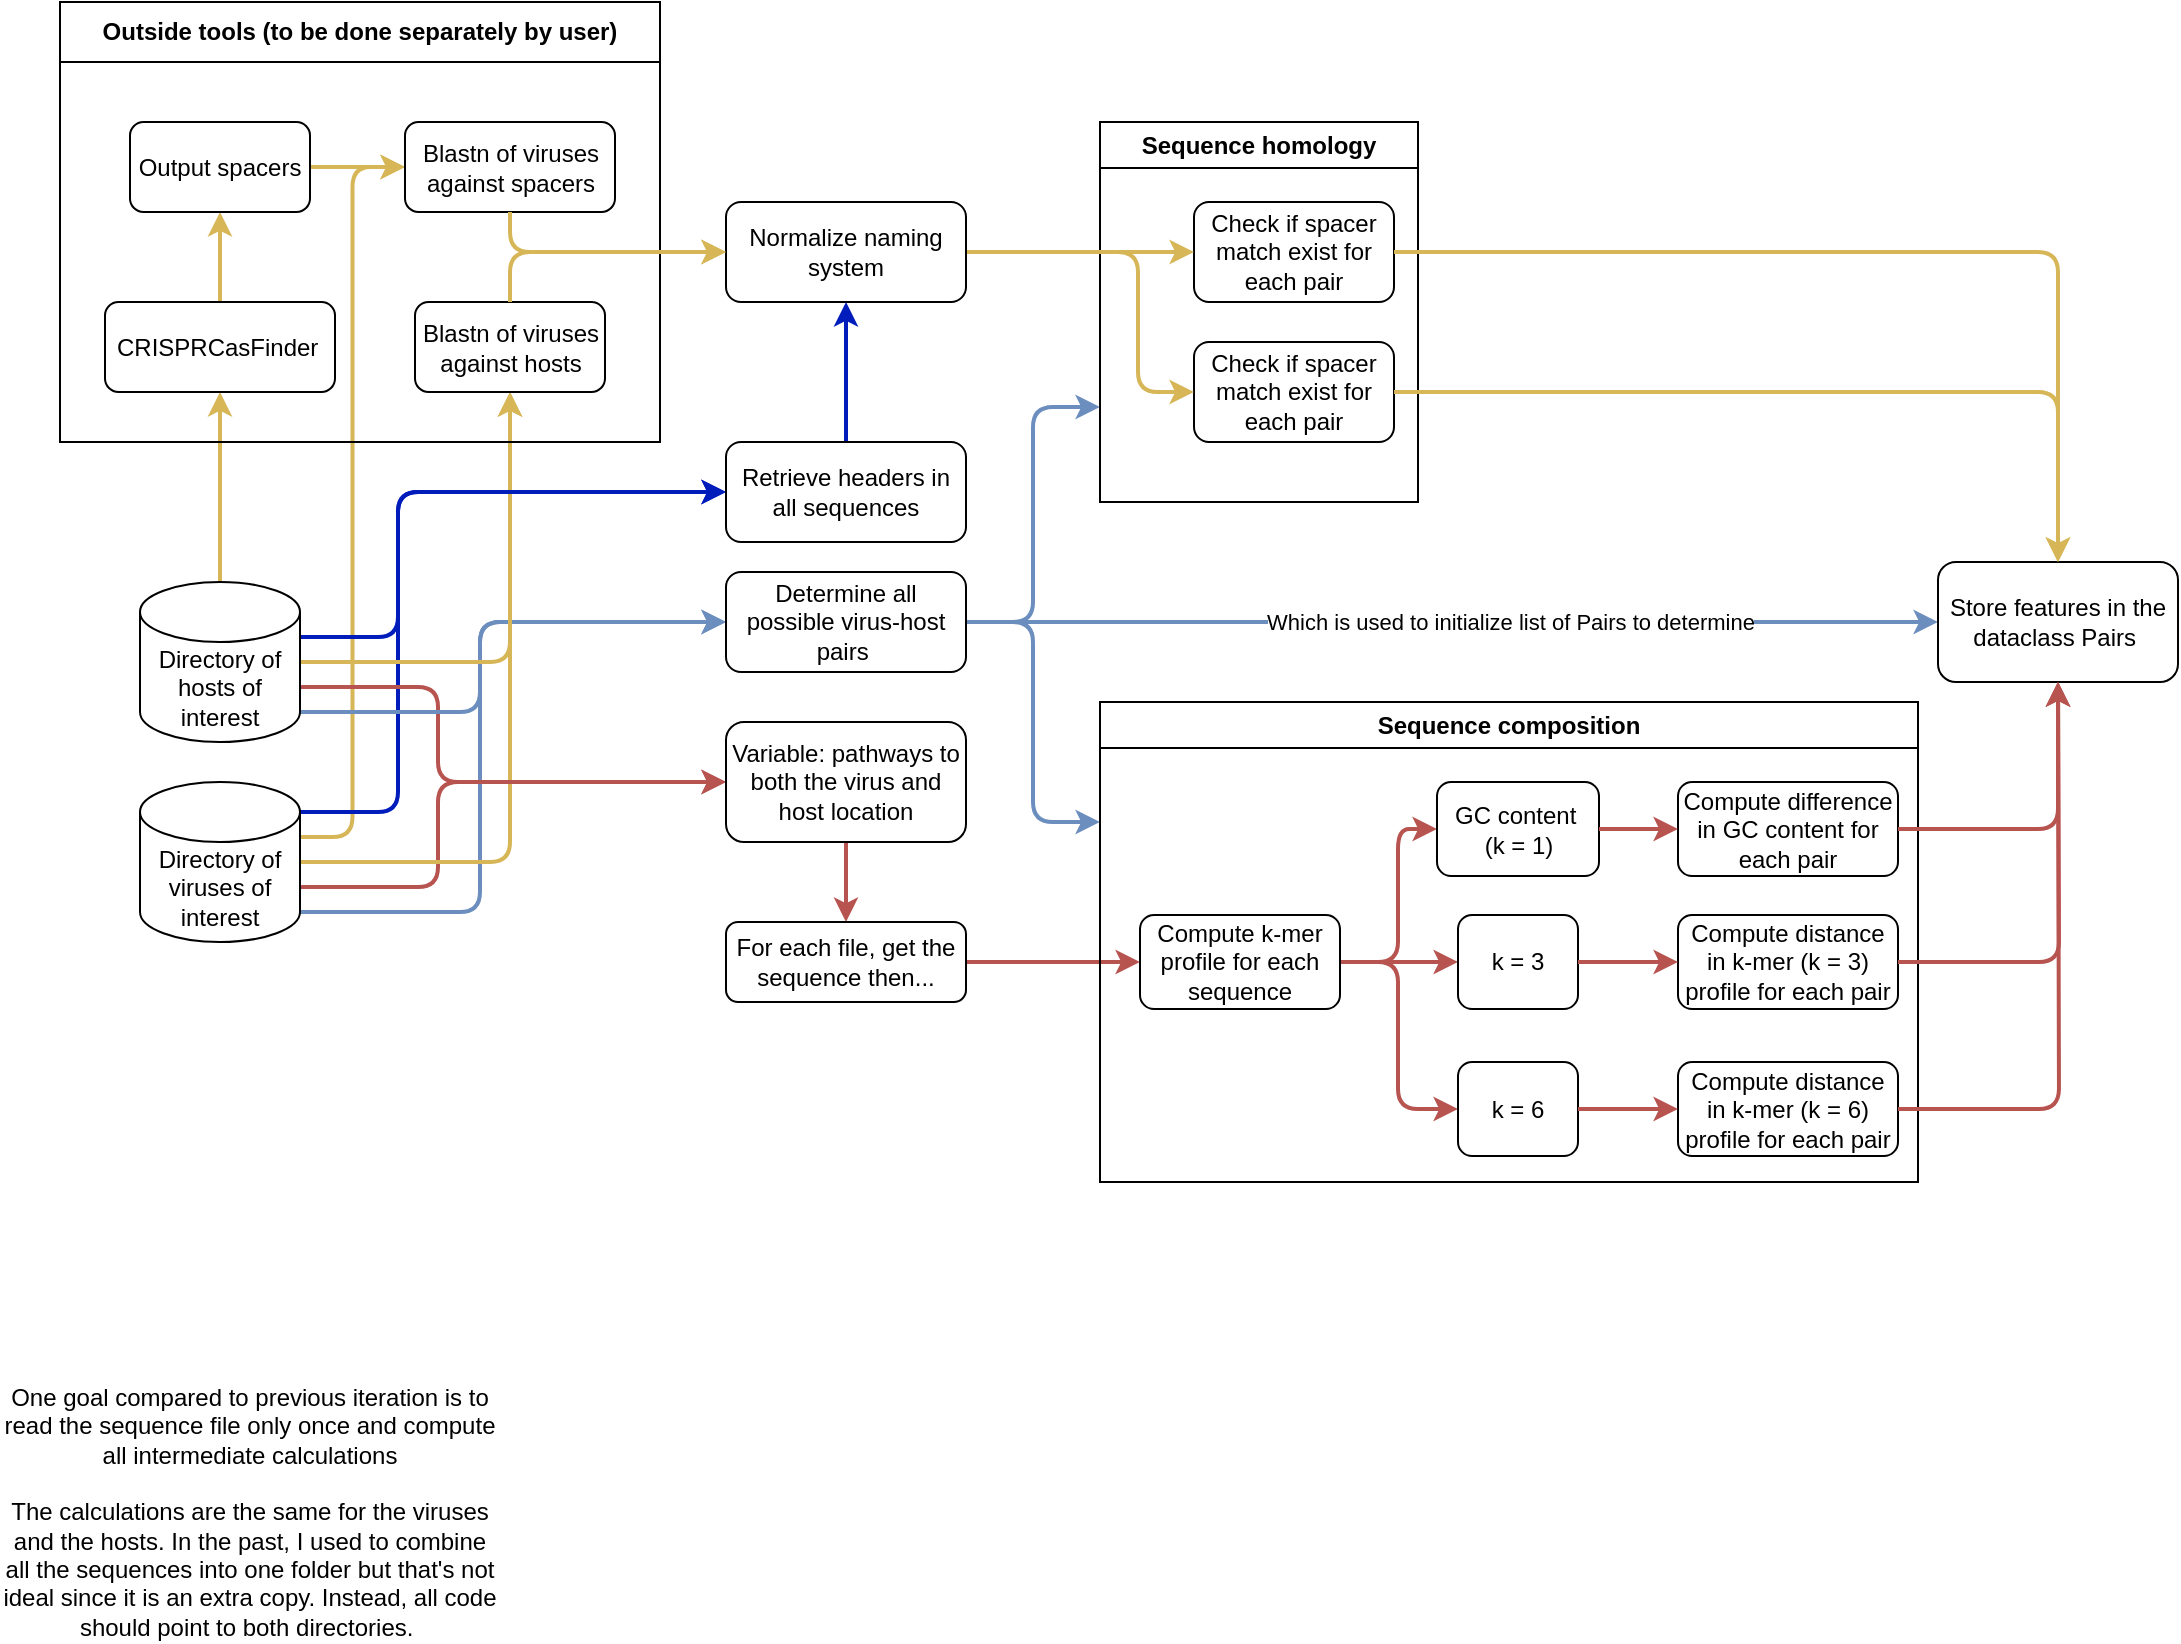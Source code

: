 <mxfile version="20.8.10" type="device"><diagram name="Page-1" id="HZKV-DVzep_siBIivs_k"><mxGraphModel dx="1083" dy="748" grid="1" gridSize="10" guides="1" tooltips="1" connect="1" arrows="1" fold="1" page="1" pageScale="1" pageWidth="1200" pageHeight="1000" math="0" shadow="0"><root><mxCell id="0"/><mxCell id="1" parent="0"/><mxCell id="N8tTXLDuEKd6TfWuMspu-23" style="edgeStyle=orthogonalEdgeStyle;orthogonalLoop=1;jettySize=auto;html=1;noJump=0;fillColor=#f8cecc;strokeColor=#b85450;rounded=1;strokeWidth=2;exitX=1;exitY=0;exitDx=0;exitDy=52.5;exitPerimeter=0;" parent="1" source="N8tTXLDuEKd6TfWuMspu-1" target="N8tTXLDuEKd6TfWuMspu-13" edge="1"><mxGeometry relative="1" as="geometry"><Array as="points"><mxPoint x="260" y="483"/><mxPoint x="260" y="430"/></Array></mxGeometry></mxCell><mxCell id="N8tTXLDuEKd6TfWuMspu-27" style="edgeStyle=orthogonalEdgeStyle;orthogonalLoop=1;jettySize=auto;html=1;exitX=1;exitY=1;exitDx=0;exitDy=-15;exitPerimeter=0;entryX=0;entryY=0.5;entryDx=0;entryDy=0;fillColor=#dae8fc;strokeColor=#6c8ebf;rounded=1;strokeWidth=2;" parent="1" source="N8tTXLDuEKd6TfWuMspu-1" target="N8tTXLDuEKd6TfWuMspu-3" edge="1"><mxGeometry relative="1" as="geometry"><Array as="points"><mxPoint x="281" y="495"/><mxPoint x="281" y="350"/></Array></mxGeometry></mxCell><mxCell id="jUDssbsDTD3gQ5ddlKub-88" style="edgeStyle=orthogonalEdgeStyle;rounded=1;orthogonalLoop=1;jettySize=auto;html=1;entryX=0.5;entryY=1;entryDx=0;entryDy=0;strokeWidth=2;fillColor=#fff2cc;strokeColor=#d6b656;" parent="1" source="N8tTXLDuEKd6TfWuMspu-1" target="jUDssbsDTD3gQ5ddlKub-35" edge="1"><mxGeometry relative="1" as="geometry"/></mxCell><mxCell id="jUDssbsDTD3gQ5ddlKub-91" style="edgeStyle=orthogonalEdgeStyle;rounded=1;orthogonalLoop=1;jettySize=auto;html=1;exitX=1;exitY=0;exitDx=0;exitDy=27.5;exitPerimeter=0;strokeWidth=2;entryX=0;entryY=0.5;entryDx=0;entryDy=0;fillColor=#fff2cc;strokeColor=#d6b656;" parent="1" source="N8tTXLDuEKd6TfWuMspu-1" target="jUDssbsDTD3gQ5ddlKub-43" edge="1"><mxGeometry relative="1" as="geometry"><mxPoint x="220" y="-20" as="targetPoint"/></mxGeometry></mxCell><mxCell id="jUDssbsDTD3gQ5ddlKub-98" style="edgeStyle=orthogonalEdgeStyle;rounded=1;orthogonalLoop=1;jettySize=auto;html=1;entryX=0;entryY=0.5;entryDx=0;entryDy=0;strokeWidth=2;fillColor=#0050ef;strokeColor=#001DBC;exitX=1;exitY=0;exitDx=0;exitDy=15;exitPerimeter=0;" parent="1" source="N8tTXLDuEKd6TfWuMspu-1" target="jUDssbsDTD3gQ5ddlKub-96" edge="1"><mxGeometry relative="1" as="geometry"><Array as="points"><mxPoint x="240" y="445"/><mxPoint x="240" y="285"/></Array></mxGeometry></mxCell><mxCell id="N8tTXLDuEKd6TfWuMspu-1" value="Directory of viruses of interest" style="shape=cylinder3;whiteSpace=wrap;html=1;boundedLbl=1;backgroundOutline=1;size=15;" parent="1" vertex="1"><mxGeometry x="111" y="430" width="80" height="80" as="geometry"/></mxCell><mxCell id="N8tTXLDuEKd6TfWuMspu-24" style="edgeStyle=orthogonalEdgeStyle;orthogonalLoop=1;jettySize=auto;html=1;entryX=0;entryY=0.5;entryDx=0;entryDy=0;fillColor=#f8cecc;strokeColor=#b85450;rounded=1;strokeWidth=2;exitX=1;exitY=0;exitDx=0;exitDy=52.5;exitPerimeter=0;" parent="1" source="N8tTXLDuEKd6TfWuMspu-2" target="N8tTXLDuEKd6TfWuMspu-13" edge="1"><mxGeometry relative="1" as="geometry"><Array as="points"><mxPoint x="260" y="383"/><mxPoint x="260" y="430"/></Array></mxGeometry></mxCell><mxCell id="N8tTXLDuEKd6TfWuMspu-26" style="edgeStyle=orthogonalEdgeStyle;orthogonalLoop=1;jettySize=auto;html=1;exitX=1;exitY=1;exitDx=0;exitDy=-15;exitPerimeter=0;entryX=0;entryY=0.5;entryDx=0;entryDy=0;noJump=0;fillColor=#dae8fc;strokeColor=#6c8ebf;rounded=1;strokeWidth=2;" parent="1" source="N8tTXLDuEKd6TfWuMspu-2" target="N8tTXLDuEKd6TfWuMspu-3" edge="1"><mxGeometry relative="1" as="geometry"><Array as="points"><mxPoint x="281" y="395"/><mxPoint x="281" y="350"/></Array></mxGeometry></mxCell><mxCell id="jUDssbsDTD3gQ5ddlKub-89" style="edgeStyle=orthogonalEdgeStyle;rounded=1;orthogonalLoop=1;jettySize=auto;html=1;entryX=0.5;entryY=1;entryDx=0;entryDy=0;strokeWidth=2;fillColor=#fff2cc;strokeColor=#d6b656;" parent="1" source="N8tTXLDuEKd6TfWuMspu-2" target="jUDssbsDTD3gQ5ddlKub-35" edge="1"><mxGeometry relative="1" as="geometry"/></mxCell><mxCell id="jUDssbsDTD3gQ5ddlKub-90" style="edgeStyle=orthogonalEdgeStyle;rounded=1;orthogonalLoop=1;jettySize=auto;html=1;entryX=0.5;entryY=1;entryDx=0;entryDy=0;strokeWidth=2;fillColor=#fff2cc;strokeColor=#d6b656;" parent="1" source="N8tTXLDuEKd6TfWuMspu-2" target="jUDssbsDTD3gQ5ddlKub-36" edge="1"><mxGeometry relative="1" as="geometry"/></mxCell><mxCell id="jUDssbsDTD3gQ5ddlKub-97" style="edgeStyle=orthogonalEdgeStyle;rounded=1;orthogonalLoop=1;jettySize=auto;html=1;entryX=0;entryY=0.5;entryDx=0;entryDy=0;strokeWidth=2;fillColor=#0050ef;strokeColor=#001DBC;exitX=1;exitY=0;exitDx=0;exitDy=27.5;exitPerimeter=0;" parent="1" source="N8tTXLDuEKd6TfWuMspu-2" target="jUDssbsDTD3gQ5ddlKub-96" edge="1"><mxGeometry relative="1" as="geometry"><Array as="points"><mxPoint x="240" y="358"/><mxPoint x="240" y="285"/></Array></mxGeometry></mxCell><mxCell id="N8tTXLDuEKd6TfWuMspu-2" value="Directory of hosts of interest" style="shape=cylinder3;whiteSpace=wrap;html=1;boundedLbl=1;backgroundOutline=1;size=15;" parent="1" vertex="1"><mxGeometry x="111" y="330" width="80" height="80" as="geometry"/></mxCell><mxCell id="jUDssbsDTD3gQ5ddlKub-23" style="edgeStyle=orthogonalEdgeStyle;rounded=1;orthogonalLoop=1;jettySize=auto;html=1;entryX=0;entryY=0.5;entryDx=0;entryDy=0;strokeWidth=2;fillColor=#dae8fc;strokeColor=#6c8ebf;" parent="1" source="N8tTXLDuEKd6TfWuMspu-3" target="jUDssbsDTD3gQ5ddlKub-12" edge="1"><mxGeometry relative="1" as="geometry"/></mxCell><mxCell id="jUDssbsDTD3gQ5ddlKub-24" value="Which is used to initialize list of Pairs to determine" style="edgeLabel;html=1;align=center;verticalAlign=middle;resizable=0;points=[];" parent="jUDssbsDTD3gQ5ddlKub-23" vertex="1" connectable="0"><mxGeometry x="-0.19" relative="1" as="geometry"><mxPoint x="75" as="offset"/></mxGeometry></mxCell><mxCell id="jUDssbsDTD3gQ5ddlKub-28" style="edgeStyle=orthogonalEdgeStyle;rounded=1;orthogonalLoop=1;jettySize=auto;html=1;entryX=0;entryY=0.25;entryDx=0;entryDy=0;strokeWidth=2;fillColor=#dae8fc;strokeColor=#6c8ebf;" parent="1" source="N8tTXLDuEKd6TfWuMspu-3" target="jUDssbsDTD3gQ5ddlKub-71" edge="1"><mxGeometry relative="1" as="geometry"><mxPoint x="561" y="465" as="targetPoint"/></mxGeometry></mxCell><mxCell id="L0_-nIPDvtcLrT9radh1-1" style="edgeStyle=orthogonalEdgeStyle;rounded=1;orthogonalLoop=1;jettySize=auto;html=1;entryX=0;entryY=0.75;entryDx=0;entryDy=0;fillColor=#dae8fc;strokeColor=#6c8ebf;strokeWidth=2;" edge="1" parent="1" source="N8tTXLDuEKd6TfWuMspu-3" target="jUDssbsDTD3gQ5ddlKub-95"><mxGeometry relative="1" as="geometry"/></mxCell><mxCell id="N8tTXLDuEKd6TfWuMspu-3" value="Determine all possible virus-host pairs&amp;nbsp;" style="rounded=1;whiteSpace=wrap;html=1;" parent="1" vertex="1"><mxGeometry x="404" y="325" width="120" height="50" as="geometry"/></mxCell><mxCell id="N8tTXLDuEKd6TfWuMspu-17" style="edgeStyle=orthogonalEdgeStyle;orthogonalLoop=1;jettySize=auto;html=1;fillColor=#f8cecc;strokeColor=#b85450;rounded=1;strokeWidth=2;" parent="1" source="N8tTXLDuEKd6TfWuMspu-13" target="N8tTXLDuEKd6TfWuMspu-16" edge="1"><mxGeometry relative="1" as="geometry"/></mxCell><mxCell id="N8tTXLDuEKd6TfWuMspu-13" value="Variable: pathways to both the virus and host location" style="rounded=1;whiteSpace=wrap;html=1;" parent="1" vertex="1"><mxGeometry x="404" y="400" width="120" height="60" as="geometry"/></mxCell><mxCell id="N8tTXLDuEKd6TfWuMspu-19" style="edgeStyle=orthogonalEdgeStyle;orthogonalLoop=1;jettySize=auto;html=1;entryX=0;entryY=0.5;entryDx=0;entryDy=0;fillColor=#f8cecc;strokeColor=#b85450;rounded=1;strokeWidth=2;" parent="1" source="N8tTXLDuEKd6TfWuMspu-16" target="jUDssbsDTD3gQ5ddlKub-72" edge="1"><mxGeometry relative="1" as="geometry"><mxPoint x="561" y="550" as="targetPoint"/></mxGeometry></mxCell><mxCell id="N8tTXLDuEKd6TfWuMspu-16" value="For each file, get the sequence then..." style="rounded=1;whiteSpace=wrap;html=1;" parent="1" vertex="1"><mxGeometry x="404" y="500" width="120" height="40" as="geometry"/></mxCell><mxCell id="jUDssbsDTD3gQ5ddlKub-12" value="Store features in the dataclass Pairs&amp;nbsp;" style="rounded=1;whiteSpace=wrap;html=1;" parent="1" vertex="1"><mxGeometry x="1010" y="320" width="120" height="60" as="geometry"/></mxCell><mxCell id="jUDssbsDTD3gQ5ddlKub-32" value="Outside tools (to be done separately by user)" style="swimlane;whiteSpace=wrap;html=1;startSize=30;" parent="1" vertex="1"><mxGeometry x="71" y="40" width="300" height="220" as="geometry"/></mxCell><mxCell id="jUDssbsDTD3gQ5ddlKub-35" value="Blastn of viruses against hosts" style="rounded=1;whiteSpace=wrap;html=1;" parent="jUDssbsDTD3gQ5ddlKub-32" vertex="1"><mxGeometry x="177.5" y="150" width="95" height="45" as="geometry"/></mxCell><mxCell id="jUDssbsDTD3gQ5ddlKub-93" style="edgeStyle=orthogonalEdgeStyle;rounded=1;orthogonalLoop=1;jettySize=auto;html=1;strokeWidth=2;fillColor=#fff2cc;strokeColor=#d6b656;" parent="jUDssbsDTD3gQ5ddlKub-32" source="jUDssbsDTD3gQ5ddlKub-36" target="jUDssbsDTD3gQ5ddlKub-38" edge="1"><mxGeometry relative="1" as="geometry"/></mxCell><mxCell id="jUDssbsDTD3gQ5ddlKub-36" value="CRISPRCasFinder&amp;nbsp;" style="rounded=1;whiteSpace=wrap;html=1;" parent="jUDssbsDTD3gQ5ddlKub-32" vertex="1"><mxGeometry x="22.5" y="150" width="115" height="45" as="geometry"/></mxCell><mxCell id="jUDssbsDTD3gQ5ddlKub-94" style="edgeStyle=orthogonalEdgeStyle;rounded=1;orthogonalLoop=1;jettySize=auto;html=1;entryX=0;entryY=0.5;entryDx=0;entryDy=0;strokeWidth=2;fillColor=#fff2cc;strokeColor=#d6b656;" parent="jUDssbsDTD3gQ5ddlKub-32" source="jUDssbsDTD3gQ5ddlKub-38" target="jUDssbsDTD3gQ5ddlKub-43" edge="1"><mxGeometry relative="1" as="geometry"/></mxCell><mxCell id="jUDssbsDTD3gQ5ddlKub-38" value="Output spacers" style="rounded=1;whiteSpace=wrap;html=1;" parent="jUDssbsDTD3gQ5ddlKub-32" vertex="1"><mxGeometry x="35" y="60" width="90" height="45" as="geometry"/></mxCell><mxCell id="jUDssbsDTD3gQ5ddlKub-43" value="Blastn of viruses against spacers" style="rounded=1;whiteSpace=wrap;html=1;" parent="jUDssbsDTD3gQ5ddlKub-32" vertex="1"><mxGeometry x="172.5" y="60" width="105" height="45" as="geometry"/></mxCell><mxCell id="jUDssbsDTD3gQ5ddlKub-33" value="One goal compared to previous iteration is to read the sequence file only once and compute all intermediate calculations&lt;br&gt;&lt;br&gt;The calculations are the same for the viruses and the hosts. In the past, I used to combine all the sequences into one folder but that's not ideal since it is an extra copy. Instead, all code should point to both directories.&amp;nbsp;" style="text;html=1;strokeColor=none;fillColor=none;align=center;verticalAlign=middle;whiteSpace=wrap;rounded=0;" parent="1" vertex="1"><mxGeometry x="41" y="780" width="250" height="30" as="geometry"/></mxCell><mxCell id="jUDssbsDTD3gQ5ddlKub-71" value="Sequence composition&lt;br&gt;" style="swimlane;whiteSpace=wrap;html=1;" parent="1" vertex="1"><mxGeometry x="591" y="390" width="409" height="240" as="geometry"><mxRectangle x="531" y="505" width="170" height="30" as="alternateBounds"/></mxGeometry></mxCell><mxCell id="L0_-nIPDvtcLrT9radh1-14" style="edgeStyle=orthogonalEdgeStyle;rounded=1;orthogonalLoop=1;jettySize=auto;html=1;entryX=0;entryY=0.5;entryDx=0;entryDy=0;strokeWidth=2;fillColor=#f8cecc;strokeColor=#b85450;" edge="1" parent="jUDssbsDTD3gQ5ddlKub-71" source="jUDssbsDTD3gQ5ddlKub-72" target="jUDssbsDTD3gQ5ddlKub-73"><mxGeometry relative="1" as="geometry"><Array as="points"><mxPoint x="149" y="130"/><mxPoint x="149" y="63"/></Array></mxGeometry></mxCell><mxCell id="L0_-nIPDvtcLrT9radh1-15" style="edgeStyle=orthogonalEdgeStyle;rounded=1;orthogonalLoop=1;jettySize=auto;html=1;entryX=0;entryY=0.5;entryDx=0;entryDy=0;strokeWidth=2;fillColor=#f8cecc;strokeColor=#b85450;" edge="1" parent="jUDssbsDTD3gQ5ddlKub-71" source="jUDssbsDTD3gQ5ddlKub-72" target="jUDssbsDTD3gQ5ddlKub-75"><mxGeometry relative="1" as="geometry"/></mxCell><mxCell id="L0_-nIPDvtcLrT9radh1-16" style="edgeStyle=orthogonalEdgeStyle;rounded=1;orthogonalLoop=1;jettySize=auto;html=1;entryX=0;entryY=0.5;entryDx=0;entryDy=0;strokeWidth=2;fillColor=#f8cecc;strokeColor=#b85450;" edge="1" parent="jUDssbsDTD3gQ5ddlKub-71" source="jUDssbsDTD3gQ5ddlKub-72" target="jUDssbsDTD3gQ5ddlKub-77"><mxGeometry relative="1" as="geometry"><Array as="points"><mxPoint x="149" y="130"/><mxPoint x="149" y="203"/></Array></mxGeometry></mxCell><mxCell id="jUDssbsDTD3gQ5ddlKub-72" value="Compute k-mer profile for each sequence" style="rounded=1;whiteSpace=wrap;html=1;" parent="jUDssbsDTD3gQ5ddlKub-71" vertex="1"><mxGeometry x="20" y="106.5" width="100" height="47" as="geometry"/></mxCell><mxCell id="jUDssbsDTD3gQ5ddlKub-73" value="GC content&amp;nbsp;&lt;br&gt;(k = 1)" style="rounded=1;whiteSpace=wrap;html=1;" parent="jUDssbsDTD3gQ5ddlKub-71" vertex="1"><mxGeometry x="168.5" y="40" width="81" height="47" as="geometry"/></mxCell><mxCell id="jUDssbsDTD3gQ5ddlKub-75" value="k = 3" style="rounded=1;whiteSpace=wrap;html=1;" parent="jUDssbsDTD3gQ5ddlKub-71" vertex="1"><mxGeometry x="179" y="106.5" width="60" height="47" as="geometry"/></mxCell><mxCell id="jUDssbsDTD3gQ5ddlKub-77" value="k = 6" style="rounded=1;whiteSpace=wrap;html=1;" parent="jUDssbsDTD3gQ5ddlKub-71" vertex="1"><mxGeometry x="179" y="180" width="60" height="47" as="geometry"/></mxCell><mxCell id="jUDssbsDTD3gQ5ddlKub-79" value="Compute difference in GC content for each pair" style="rounded=1;whiteSpace=wrap;html=1;" parent="jUDssbsDTD3gQ5ddlKub-71" vertex="1"><mxGeometry x="289" y="40" width="110" height="47" as="geometry"/></mxCell><mxCell id="jUDssbsDTD3gQ5ddlKub-80" style="edgeStyle=orthogonalEdgeStyle;rounded=1;orthogonalLoop=1;jettySize=auto;html=1;entryX=0;entryY=0.5;entryDx=0;entryDy=0;strokeWidth=2;fillColor=#f8cecc;strokeColor=#b85450;" parent="jUDssbsDTD3gQ5ddlKub-71" source="jUDssbsDTD3gQ5ddlKub-73" target="jUDssbsDTD3gQ5ddlKub-79" edge="1"><mxGeometry relative="1" as="geometry"/></mxCell><mxCell id="jUDssbsDTD3gQ5ddlKub-81" value="Compute distance in k-mer (k = 3) profile for each pair" style="rounded=1;whiteSpace=wrap;html=1;" parent="jUDssbsDTD3gQ5ddlKub-71" vertex="1"><mxGeometry x="289" y="106.5" width="110" height="47" as="geometry"/></mxCell><mxCell id="jUDssbsDTD3gQ5ddlKub-82" style="edgeStyle=orthogonalEdgeStyle;rounded=1;orthogonalLoop=1;jettySize=auto;html=1;entryX=0;entryY=0.5;entryDx=0;entryDy=0;strokeWidth=2;fillColor=#f8cecc;strokeColor=#b85450;" parent="jUDssbsDTD3gQ5ddlKub-71" source="jUDssbsDTD3gQ5ddlKub-75" target="jUDssbsDTD3gQ5ddlKub-81" edge="1"><mxGeometry relative="1" as="geometry"/></mxCell><mxCell id="jUDssbsDTD3gQ5ddlKub-83" value="Compute distance in k-mer (k = 6) profile for each pair" style="rounded=1;whiteSpace=wrap;html=1;" parent="jUDssbsDTD3gQ5ddlKub-71" vertex="1"><mxGeometry x="289" y="180" width="110" height="47" as="geometry"/></mxCell><mxCell id="jUDssbsDTD3gQ5ddlKub-84" style="edgeStyle=orthogonalEdgeStyle;rounded=1;orthogonalLoop=1;jettySize=auto;html=1;entryX=0;entryY=0.5;entryDx=0;entryDy=0;strokeWidth=2;fillColor=#f8cecc;strokeColor=#b85450;" parent="jUDssbsDTD3gQ5ddlKub-71" source="jUDssbsDTD3gQ5ddlKub-77" target="jUDssbsDTD3gQ5ddlKub-83" edge="1"><mxGeometry relative="1" as="geometry"/></mxCell><mxCell id="jUDssbsDTD3gQ5ddlKub-95" value="Sequence homology" style="swimlane;whiteSpace=wrap;html=1;" parent="1" vertex="1"><mxGeometry x="591" y="100" width="159" height="190" as="geometry"><mxRectangle x="531" y="220" width="160" height="30" as="alternateBounds"/></mxGeometry></mxCell><mxCell id="L0_-nIPDvtcLrT9radh1-6" value="Check if spacer match exist for each pair" style="rounded=1;whiteSpace=wrap;html=1;" vertex="1" parent="jUDssbsDTD3gQ5ddlKub-95"><mxGeometry x="47" y="40" width="100" height="50" as="geometry"/></mxCell><mxCell id="L0_-nIPDvtcLrT9radh1-7" value="Check if spacer match exist for each pair" style="rounded=1;whiteSpace=wrap;html=1;" vertex="1" parent="jUDssbsDTD3gQ5ddlKub-95"><mxGeometry x="47" y="110" width="100" height="50" as="geometry"/></mxCell><mxCell id="L0_-nIPDvtcLrT9radh1-11" style="edgeStyle=orthogonalEdgeStyle;rounded=1;orthogonalLoop=1;jettySize=auto;html=1;entryX=0.5;entryY=1;entryDx=0;entryDy=0;strokeWidth=2;fillColor=#0050ef;strokeColor=#001DBC;" edge="1" parent="1" source="jUDssbsDTD3gQ5ddlKub-96" target="L0_-nIPDvtcLrT9radh1-8"><mxGeometry relative="1" as="geometry"/></mxCell><mxCell id="jUDssbsDTD3gQ5ddlKub-96" value="Retrieve headers in all sequences" style="rounded=1;whiteSpace=wrap;html=1;" parent="1" vertex="1"><mxGeometry x="404" y="260" width="120" height="50" as="geometry"/></mxCell><mxCell id="L0_-nIPDvtcLrT9radh1-12" style="edgeStyle=orthogonalEdgeStyle;rounded=1;orthogonalLoop=1;jettySize=auto;html=1;entryX=0;entryY=0.5;entryDx=0;entryDy=0;strokeWidth=2;fillColor=#fff2cc;strokeColor=#d6b656;" edge="1" parent="1" source="L0_-nIPDvtcLrT9radh1-8" target="L0_-nIPDvtcLrT9radh1-6"><mxGeometry relative="1" as="geometry"/></mxCell><mxCell id="L0_-nIPDvtcLrT9radh1-13" style="edgeStyle=orthogonalEdgeStyle;rounded=1;orthogonalLoop=1;jettySize=auto;html=1;entryX=0;entryY=0.5;entryDx=0;entryDy=0;strokeWidth=2;fillColor=#fff2cc;strokeColor=#d6b656;" edge="1" parent="1" source="L0_-nIPDvtcLrT9radh1-8" target="L0_-nIPDvtcLrT9radh1-7"><mxGeometry relative="1" as="geometry"><Array as="points"><mxPoint x="610" y="165"/><mxPoint x="610" y="235"/></Array></mxGeometry></mxCell><mxCell id="L0_-nIPDvtcLrT9radh1-8" value="Normalize naming system" style="rounded=1;whiteSpace=wrap;html=1;" vertex="1" parent="1"><mxGeometry x="404" y="140" width="120" height="50" as="geometry"/></mxCell><mxCell id="L0_-nIPDvtcLrT9radh1-9" style="edgeStyle=orthogonalEdgeStyle;rounded=1;orthogonalLoop=1;jettySize=auto;html=1;entryX=0;entryY=0.5;entryDx=0;entryDy=0;strokeWidth=2;exitX=0.5;exitY=1;exitDx=0;exitDy=0;fillColor=#fff2cc;strokeColor=#d6b656;" edge="1" parent="1" source="jUDssbsDTD3gQ5ddlKub-43" target="L0_-nIPDvtcLrT9radh1-8"><mxGeometry relative="1" as="geometry"/></mxCell><mxCell id="L0_-nIPDvtcLrT9radh1-10" style="edgeStyle=orthogonalEdgeStyle;rounded=1;orthogonalLoop=1;jettySize=auto;html=1;entryX=0;entryY=0.5;entryDx=0;entryDy=0;strokeWidth=2;exitX=0.5;exitY=0;exitDx=0;exitDy=0;fillColor=#fff2cc;strokeColor=#d6b656;" edge="1" parent="1" source="jUDssbsDTD3gQ5ddlKub-35" target="L0_-nIPDvtcLrT9radh1-8"><mxGeometry relative="1" as="geometry"/></mxCell><mxCell id="L0_-nIPDvtcLrT9radh1-17" style="edgeStyle=orthogonalEdgeStyle;rounded=1;orthogonalLoop=1;jettySize=auto;html=1;entryX=0.5;entryY=1;entryDx=0;entryDy=0;strokeWidth=2;fillColor=#f8cecc;strokeColor=#b85450;" edge="1" parent="1" source="jUDssbsDTD3gQ5ddlKub-79" target="jUDssbsDTD3gQ5ddlKub-12"><mxGeometry relative="1" as="geometry"/></mxCell><mxCell id="L0_-nIPDvtcLrT9radh1-18" style="edgeStyle=orthogonalEdgeStyle;rounded=1;orthogonalLoop=1;jettySize=auto;html=1;strokeWidth=2;fillColor=#f8cecc;strokeColor=#b85450;" edge="1" parent="1" source="jUDssbsDTD3gQ5ddlKub-81"><mxGeometry relative="1" as="geometry"><mxPoint x="1070" y="380" as="targetPoint"/></mxGeometry></mxCell><mxCell id="L0_-nIPDvtcLrT9radh1-19" style="edgeStyle=orthogonalEdgeStyle;rounded=1;orthogonalLoop=1;jettySize=auto;html=1;strokeWidth=2;fillColor=#f8cecc;strokeColor=#b85450;" edge="1" parent="1" source="jUDssbsDTD3gQ5ddlKub-83"><mxGeometry relative="1" as="geometry"><mxPoint x="1070" y="380" as="targetPoint"/></mxGeometry></mxCell><mxCell id="L0_-nIPDvtcLrT9radh1-20" style="edgeStyle=orthogonalEdgeStyle;rounded=1;orthogonalLoop=1;jettySize=auto;html=1;entryX=0.5;entryY=0;entryDx=0;entryDy=0;strokeWidth=2;fillColor=#fff2cc;strokeColor=#d6b656;" edge="1" parent="1" source="L0_-nIPDvtcLrT9radh1-6" target="jUDssbsDTD3gQ5ddlKub-12"><mxGeometry relative="1" as="geometry"/></mxCell><mxCell id="L0_-nIPDvtcLrT9radh1-21" style="edgeStyle=orthogonalEdgeStyle;rounded=1;orthogonalLoop=1;jettySize=auto;html=1;strokeWidth=2;fillColor=#fff2cc;strokeColor=#d6b656;" edge="1" parent="1" source="L0_-nIPDvtcLrT9radh1-7" target="jUDssbsDTD3gQ5ddlKub-12"><mxGeometry relative="1" as="geometry"/></mxCell></root></mxGraphModel></diagram></mxfile>